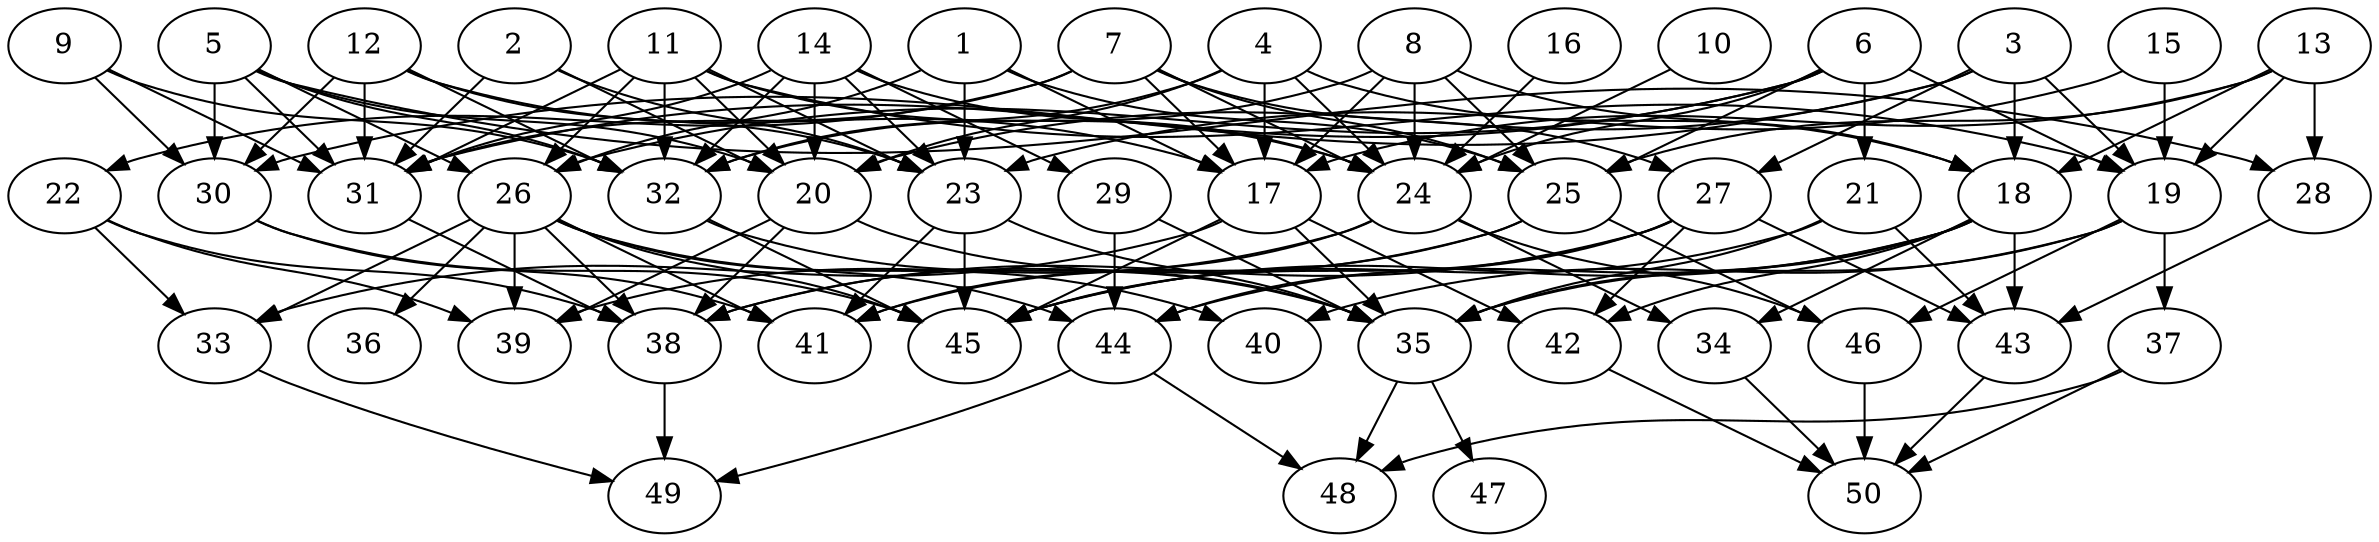 // DAG automatically generated by daggen at Thu Oct  3 14:07:57 2019
// ./daggen --dot -n 50 --ccr 0.4 --fat 0.7 --regular 0.7 --density 0.5 --mindata 5242880 --maxdata 52428800 
digraph G {
  1 [size="108835840", alpha="0.17", expect_size="43534336"] 
  1 -> 17 [size ="43534336"]
  1 -> 23 [size ="43534336"]
  1 -> 25 [size ="43534336"]
  1 -> 26 [size ="43534336"]
  2 [size="14615040", alpha="0.16", expect_size="5846016"] 
  2 -> 20 [size ="5846016"]
  2 -> 23 [size ="5846016"]
  2 -> 31 [size ="5846016"]
  3 [size="125959680", alpha="0.10", expect_size="50383872"] 
  3 -> 18 [size ="50383872"]
  3 -> 19 [size ="50383872"]
  3 -> 20 [size ="50383872"]
  3 -> 27 [size ="50383872"]
  3 -> 30 [size ="50383872"]
  4 [size="96174080", alpha="0.07", expect_size="38469632"] 
  4 -> 17 [size ="38469632"]
  4 -> 18 [size ="38469632"]
  4 -> 20 [size ="38469632"]
  4 -> 24 [size ="38469632"]
  4 -> 32 [size ="38469632"]
  5 [size="43863040", alpha="0.05", expect_size="17545216"] 
  5 -> 20 [size ="17545216"]
  5 -> 26 [size ="17545216"]
  5 -> 28 [size ="17545216"]
  5 -> 30 [size ="17545216"]
  5 -> 31 [size ="17545216"]
  5 -> 32 [size ="17545216"]
  6 [size="24576000", alpha="0.13", expect_size="9830400"] 
  6 -> 19 [size ="9830400"]
  6 -> 21 [size ="9830400"]
  6 -> 24 [size ="9830400"]
  6 -> 25 [size ="9830400"]
  6 -> 26 [size ="9830400"]
  6 -> 31 [size ="9830400"]
  7 [size="24250880", alpha="0.16", expect_size="9700352"] 
  7 -> 17 [size ="9700352"]
  7 -> 22 [size ="9700352"]
  7 -> 24 [size ="9700352"]
  7 -> 25 [size ="9700352"]
  7 -> 27 [size ="9700352"]
  7 -> 31 [size ="9700352"]
  8 [size="35632640", alpha="0.16", expect_size="14253056"] 
  8 -> 17 [size ="14253056"]
  8 -> 18 [size ="14253056"]
  8 -> 24 [size ="14253056"]
  8 -> 25 [size ="14253056"]
  8 -> 32 [size ="14253056"]
  9 [size="63104000", alpha="0.17", expect_size="25241600"] 
  9 -> 30 [size ="25241600"]
  9 -> 31 [size ="25241600"]
  9 -> 32 [size ="25241600"]
  10 [size="20669440", alpha="0.06", expect_size="8267776"] 
  10 -> 24 [size ="8267776"]
  11 [size="59048960", alpha="0.16", expect_size="23619584"] 
  11 -> 19 [size ="23619584"]
  11 -> 20 [size ="23619584"]
  11 -> 23 [size ="23619584"]
  11 -> 24 [size ="23619584"]
  11 -> 26 [size ="23619584"]
  11 -> 31 [size ="23619584"]
  11 -> 32 [size ="23619584"]
  12 [size="42524160", alpha="0.20", expect_size="17009664"] 
  12 -> 17 [size ="17009664"]
  12 -> 23 [size ="17009664"]
  12 -> 30 [size ="17009664"]
  12 -> 31 [size ="17009664"]
  12 -> 32 [size ="17009664"]
  13 [size="16852480", alpha="0.04", expect_size="6740992"] 
  13 -> 17 [size ="6740992"]
  13 -> 18 [size ="6740992"]
  13 -> 19 [size ="6740992"]
  13 -> 25 [size ="6740992"]
  13 -> 28 [size ="6740992"]
  14 [size="76469760", alpha="0.11", expect_size="30587904"] 
  14 -> 20 [size ="30587904"]
  14 -> 23 [size ="30587904"]
  14 -> 24 [size ="30587904"]
  14 -> 29 [size ="30587904"]
  14 -> 31 [size ="30587904"]
  14 -> 32 [size ="30587904"]
  15 [size="120435200", alpha="0.01", expect_size="48174080"] 
  15 -> 19 [size ="48174080"]
  15 -> 23 [size ="48174080"]
  16 [size="32232960", alpha="0.02", expect_size="12893184"] 
  16 -> 24 [size ="12893184"]
  17 [size="106708480", alpha="0.18", expect_size="42683392"] 
  17 -> 33 [size ="42683392"]
  17 -> 35 [size ="42683392"]
  17 -> 42 [size ="42683392"]
  17 -> 45 [size ="42683392"]
  18 [size="83599360", alpha="0.08", expect_size="33439744"] 
  18 -> 34 [size ="33439744"]
  18 -> 35 [size ="33439744"]
  18 -> 42 [size ="33439744"]
  18 -> 43 [size ="33439744"]
  18 -> 44 [size ="33439744"]
  18 -> 45 [size ="33439744"]
  19 [size="61726720", alpha="0.09", expect_size="24690688"] 
  19 -> 35 [size ="24690688"]
  19 -> 37 [size ="24690688"]
  19 -> 40 [size ="24690688"]
  19 -> 46 [size ="24690688"]
  20 [size="41891840", alpha="0.03", expect_size="16756736"] 
  20 -> 35 [size ="16756736"]
  20 -> 38 [size ="16756736"]
  20 -> 39 [size ="16756736"]
  21 [size="78814720", alpha="0.14", expect_size="31525888"] 
  21 -> 35 [size ="31525888"]
  21 -> 43 [size ="31525888"]
  21 -> 45 [size ="31525888"]
  22 [size="54312960", alpha="0.04", expect_size="21725184"] 
  22 -> 33 [size ="21725184"]
  22 -> 38 [size ="21725184"]
  22 -> 39 [size ="21725184"]
  23 [size="53317120", alpha="0.14", expect_size="21326848"] 
  23 -> 35 [size ="21326848"]
  23 -> 41 [size ="21326848"]
  23 -> 45 [size ="21326848"]
  24 [size="78423040", alpha="0.18", expect_size="31369216"] 
  24 -> 34 [size ="31369216"]
  24 -> 39 [size ="31369216"]
  24 -> 41 [size ="31369216"]
  24 -> 46 [size ="31369216"]
  25 [size="23385600", alpha="0.07", expect_size="9354240"] 
  25 -> 38 [size ="9354240"]
  25 -> 41 [size ="9354240"]
  25 -> 46 [size ="9354240"]
  26 [size="28436480", alpha="0.18", expect_size="11374592"] 
  26 -> 33 [size ="11374592"]
  26 -> 36 [size ="11374592"]
  26 -> 38 [size ="11374592"]
  26 -> 39 [size ="11374592"]
  26 -> 40 [size ="11374592"]
  26 -> 41 [size ="11374592"]
  26 -> 44 [size ="11374592"]
  26 -> 45 [size ="11374592"]
  27 [size="42969600", alpha="0.11", expect_size="17187840"] 
  27 -> 38 [size ="17187840"]
  27 -> 42 [size ="17187840"]
  27 -> 43 [size ="17187840"]
  27 -> 44 [size ="17187840"]
  27 -> 45 [size ="17187840"]
  28 [size="31572480", alpha="0.07", expect_size="12628992"] 
  28 -> 43 [size ="12628992"]
  29 [size="81589760", alpha="0.12", expect_size="32635904"] 
  29 -> 35 [size ="32635904"]
  29 -> 44 [size ="32635904"]
  30 [size="18580480", alpha="0.19", expect_size="7432192"] 
  30 -> 41 [size ="7432192"]
  30 -> 45 [size ="7432192"]
  31 [size="38725120", alpha="0.13", expect_size="15490048"] 
  31 -> 38 [size ="15490048"]
  32 [size="119790080", alpha="0.12", expect_size="47916032"] 
  32 -> 35 [size ="47916032"]
  32 -> 45 [size ="47916032"]
  33 [size="27351040", alpha="0.12", expect_size="10940416"] 
  33 -> 49 [size ="10940416"]
  34 [size="110192640", alpha="0.03", expect_size="44077056"] 
  34 -> 50 [size ="44077056"]
  35 [size="97492480", alpha="0.12", expect_size="38996992"] 
  35 -> 47 [size ="38996992"]
  35 -> 48 [size ="38996992"]
  36 [size="20003840", alpha="0.04", expect_size="8001536"] 
  37 [size="125125120", alpha="0.11", expect_size="50050048"] 
  37 -> 48 [size ="50050048"]
  37 -> 50 [size ="50050048"]
  38 [size="70108160", alpha="0.11", expect_size="28043264"] 
  38 -> 49 [size ="28043264"]
  39 [size="113410560", alpha="0.19", expect_size="45364224"] 
  40 [size="69096960", alpha="0.12", expect_size="27638784"] 
  41 [size="62699520", alpha="0.16", expect_size="25079808"] 
  42 [size="22192640", alpha="0.08", expect_size="8877056"] 
  42 -> 50 [size ="8877056"]
  43 [size="94963200", alpha="0.05", expect_size="37985280"] 
  43 -> 50 [size ="37985280"]
  44 [size="48826880", alpha="0.14", expect_size="19530752"] 
  44 -> 48 [size ="19530752"]
  44 -> 49 [size ="19530752"]
  45 [size="65113600", alpha="0.05", expect_size="26045440"] 
  46 [size="15219200", alpha="0.19", expect_size="6087680"] 
  46 -> 50 [size ="6087680"]
  47 [size="36239360", alpha="0.17", expect_size="14495744"] 
  48 [size="103810560", alpha="0.18", expect_size="41524224"] 
  49 [size="52497920", alpha="0.12", expect_size="20999168"] 
  50 [size="48885760", alpha="0.06", expect_size="19554304"] 
}
